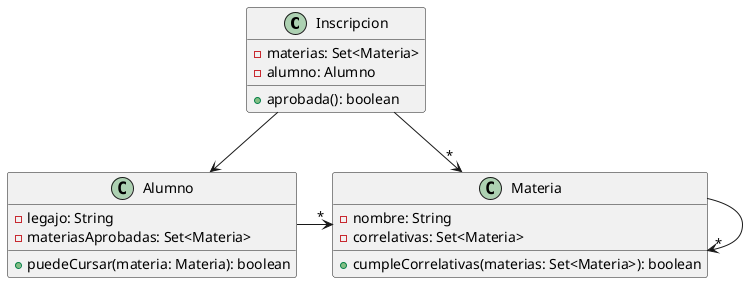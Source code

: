 @startuml
class Inscripcion {
-materias: Set<Materia>
-alumno: Alumno
+aprobada(): boolean
}

class Materia {
-nombre: String
-correlativas: Set<Materia>
+cumpleCorrelativas(materias: Set<Materia>): boolean
}

class Alumno {
-legajo: String
-materiasAprobadas: Set<Materia>
+puedeCursar(materia: Materia): boolean
}

Inscripcion --> "*" Materia
Inscripcion --> Alumno
Alumno -> "*" Materia
Materia -> "*" Materia
@enduml